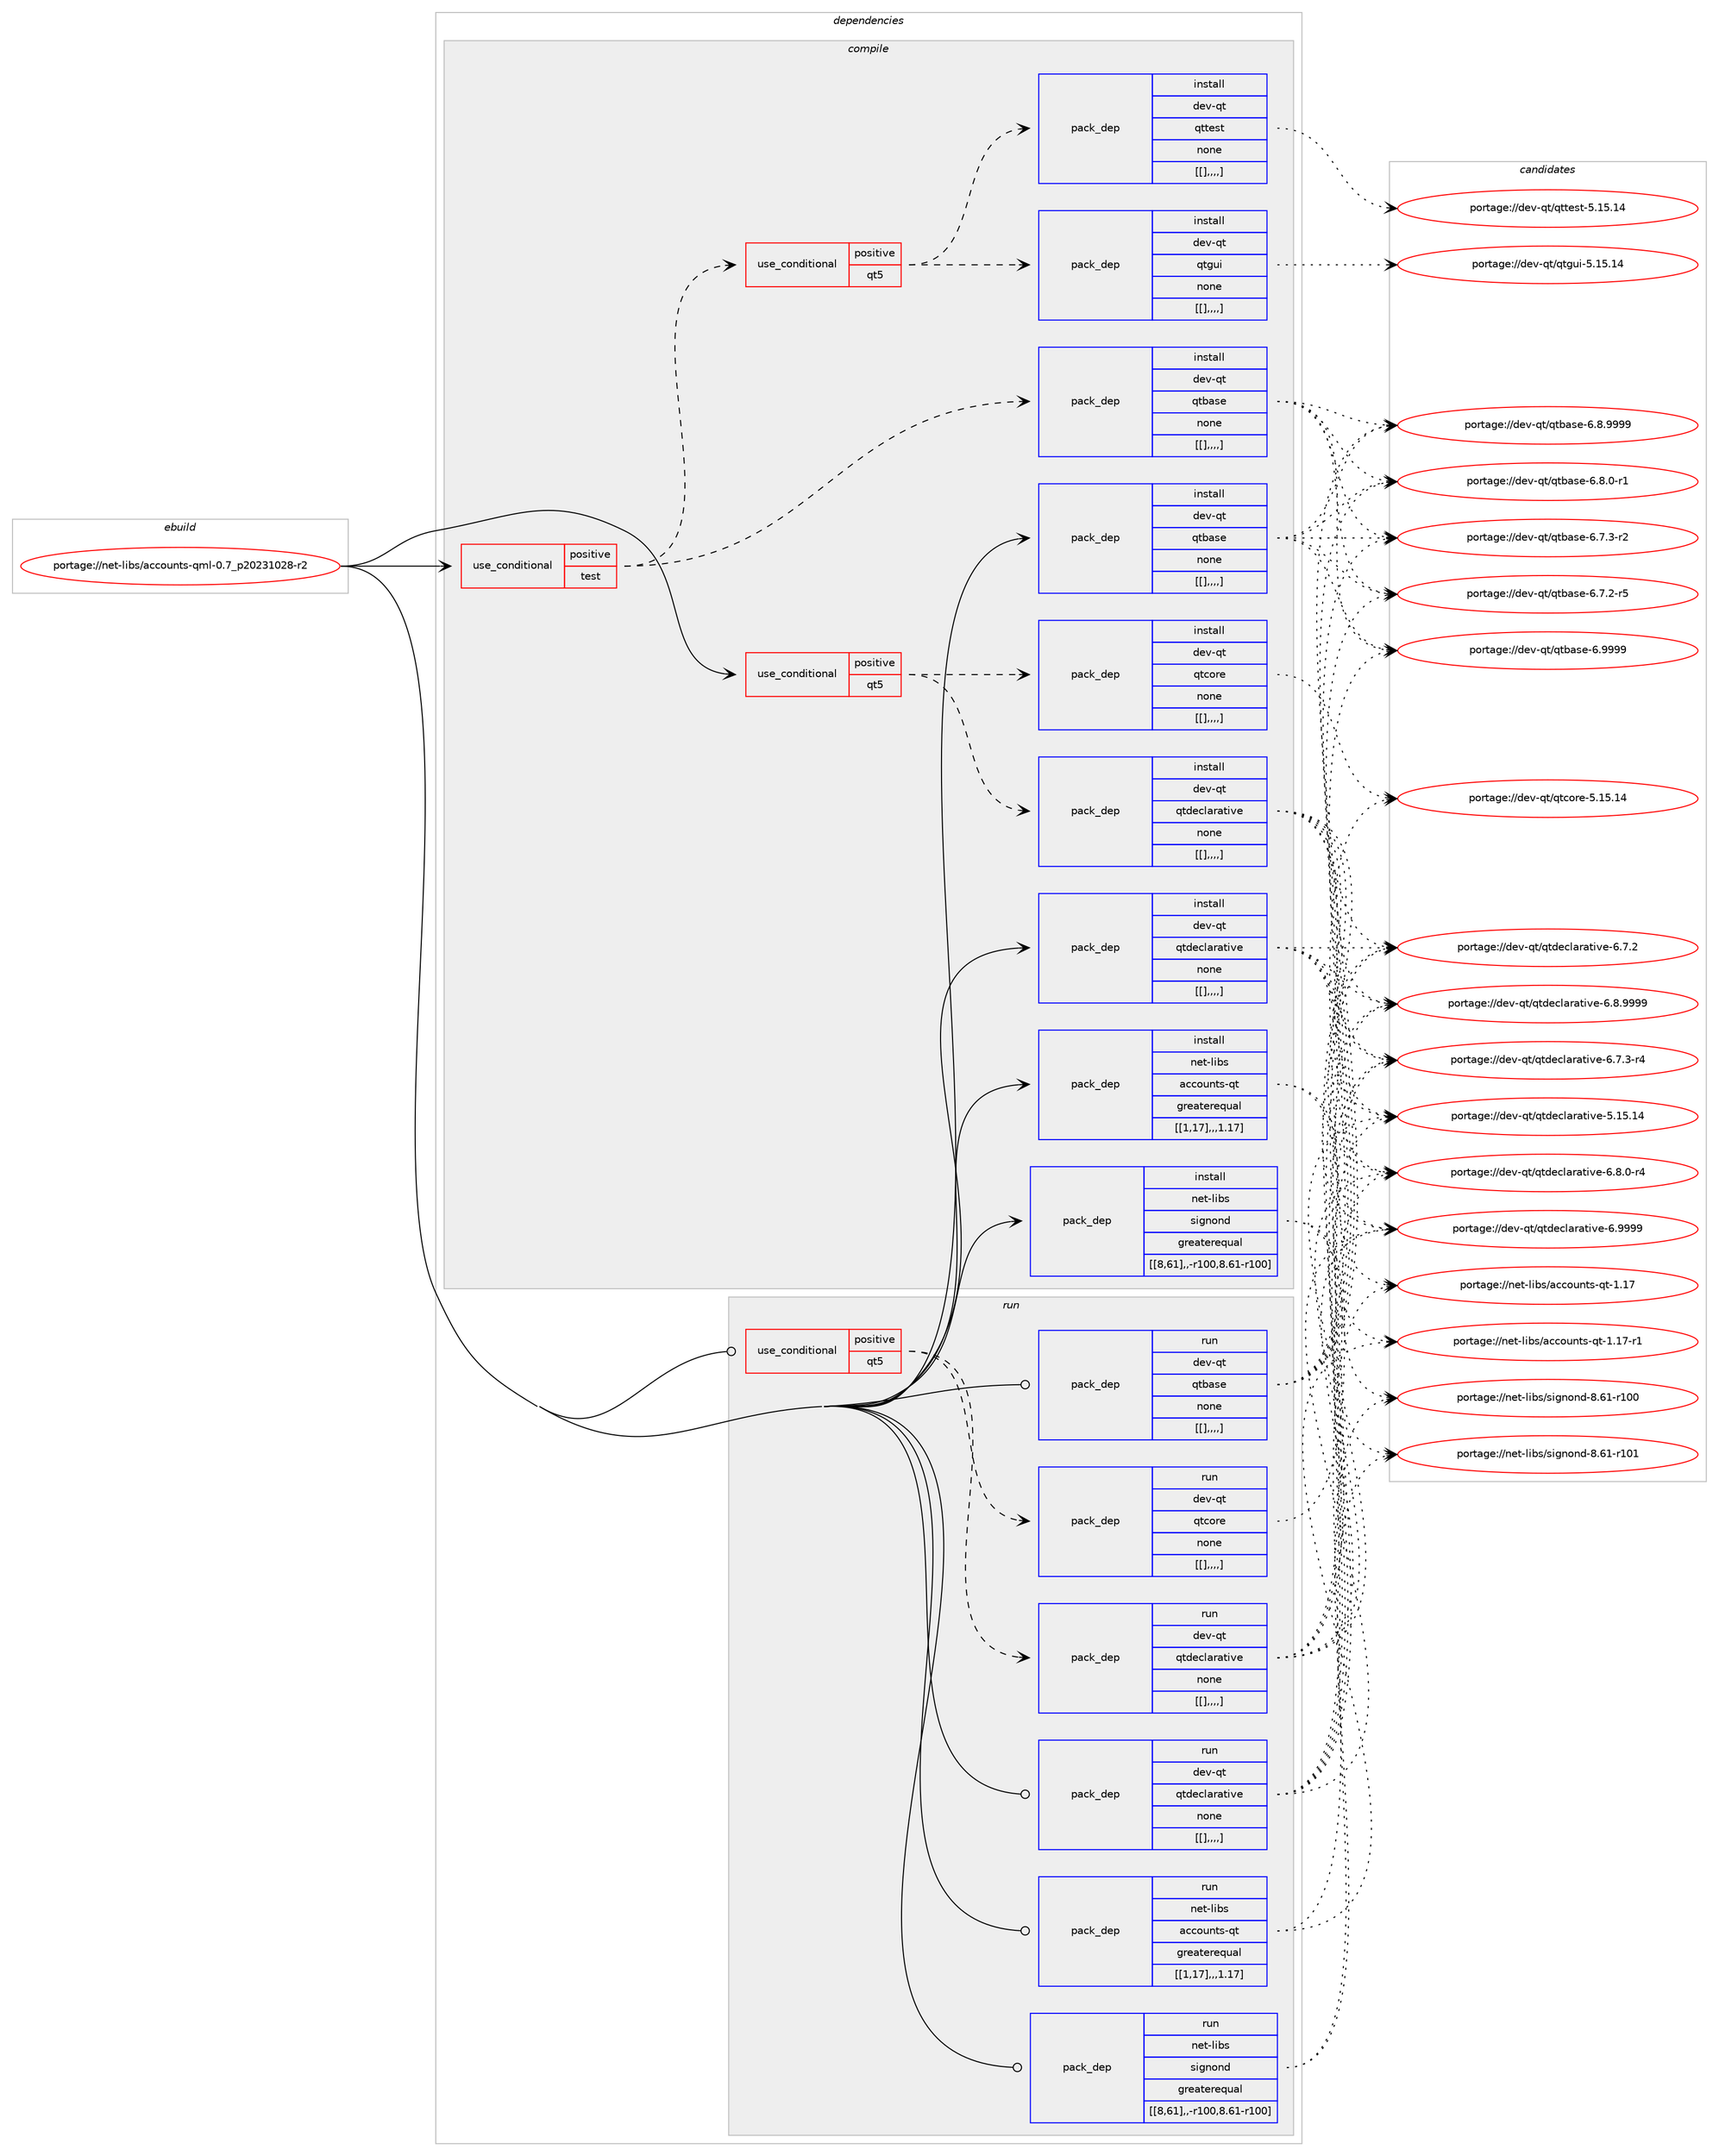 digraph prolog {

# *************
# Graph options
# *************

newrank=true;
concentrate=true;
compound=true;
graph [rankdir=LR,fontname=Helvetica,fontsize=10,ranksep=1.5];#, ranksep=2.5, nodesep=0.2];
edge  [arrowhead=vee];
node  [fontname=Helvetica,fontsize=10];

# **********
# The ebuild
# **********

subgraph cluster_leftcol {
color=gray;
label=<<i>ebuild</i>>;
id [label="portage://net-libs/accounts-qml-0.7_p20231028-r2", color=red, width=4, href="../net-libs/accounts-qml-0.7_p20231028-r2.svg"];
}

# ****************
# The dependencies
# ****************

subgraph cluster_midcol {
color=gray;
label=<<i>dependencies</i>>;
subgraph cluster_compile {
fillcolor="#eeeeee";
style=filled;
label=<<i>compile</i>>;
subgraph cond99486 {
dependency380389 [label=<<TABLE BORDER="0" CELLBORDER="1" CELLSPACING="0" CELLPADDING="4"><TR><TD ROWSPAN="3" CELLPADDING="10">use_conditional</TD></TR><TR><TD>positive</TD></TR><TR><TD>qt5</TD></TR></TABLE>>, shape=none, color=red];
subgraph pack277971 {
dependency380392 [label=<<TABLE BORDER="0" CELLBORDER="1" CELLSPACING="0" CELLPADDING="4" WIDTH="220"><TR><TD ROWSPAN="6" CELLPADDING="30">pack_dep</TD></TR><TR><TD WIDTH="110">install</TD></TR><TR><TD>dev-qt</TD></TR><TR><TD>qtcore</TD></TR><TR><TD>none</TD></TR><TR><TD>[[],,,,]</TD></TR></TABLE>>, shape=none, color=blue];
}
dependency380389:e -> dependency380392:w [weight=20,style="dashed",arrowhead="vee"];
subgraph pack277976 {
dependency380410 [label=<<TABLE BORDER="0" CELLBORDER="1" CELLSPACING="0" CELLPADDING="4" WIDTH="220"><TR><TD ROWSPAN="6" CELLPADDING="30">pack_dep</TD></TR><TR><TD WIDTH="110">install</TD></TR><TR><TD>dev-qt</TD></TR><TR><TD>qtdeclarative</TD></TR><TR><TD>none</TD></TR><TR><TD>[[],,,,]</TD></TR></TABLE>>, shape=none, color=blue];
}
dependency380389:e -> dependency380410:w [weight=20,style="dashed",arrowhead="vee"];
}
id:e -> dependency380389:w [weight=20,style="solid",arrowhead="vee"];
subgraph cond99506 {
dependency380463 [label=<<TABLE BORDER="0" CELLBORDER="1" CELLSPACING="0" CELLPADDING="4"><TR><TD ROWSPAN="3" CELLPADDING="10">use_conditional</TD></TR><TR><TD>positive</TD></TR><TR><TD>test</TD></TR></TABLE>>, shape=none, color=red];
subgraph pack278048 {
dependency380511 [label=<<TABLE BORDER="0" CELLBORDER="1" CELLSPACING="0" CELLPADDING="4" WIDTH="220"><TR><TD ROWSPAN="6" CELLPADDING="30">pack_dep</TD></TR><TR><TD WIDTH="110">install</TD></TR><TR><TD>dev-qt</TD></TR><TR><TD>qtbase</TD></TR><TR><TD>none</TD></TR><TR><TD>[[],,,,]</TD></TR></TABLE>>, shape=none, color=blue];
}
dependency380463:e -> dependency380511:w [weight=20,style="dashed",arrowhead="vee"];
subgraph cond99538 {
dependency380551 [label=<<TABLE BORDER="0" CELLBORDER="1" CELLSPACING="0" CELLPADDING="4"><TR><TD ROWSPAN="3" CELLPADDING="10">use_conditional</TD></TR><TR><TD>positive</TD></TR><TR><TD>qt5</TD></TR></TABLE>>, shape=none, color=red];
subgraph pack278093 {
dependency380600 [label=<<TABLE BORDER="0" CELLBORDER="1" CELLSPACING="0" CELLPADDING="4" WIDTH="220"><TR><TD ROWSPAN="6" CELLPADDING="30">pack_dep</TD></TR><TR><TD WIDTH="110">install</TD></TR><TR><TD>dev-qt</TD></TR><TR><TD>qtgui</TD></TR><TR><TD>none</TD></TR><TR><TD>[[],,,,]</TD></TR></TABLE>>, shape=none, color=blue];
}
dependency380551:e -> dependency380600:w [weight=20,style="dashed",arrowhead="vee"];
subgraph pack278129 {
dependency380672 [label=<<TABLE BORDER="0" CELLBORDER="1" CELLSPACING="0" CELLPADDING="4" WIDTH="220"><TR><TD ROWSPAN="6" CELLPADDING="30">pack_dep</TD></TR><TR><TD WIDTH="110">install</TD></TR><TR><TD>dev-qt</TD></TR><TR><TD>qttest</TD></TR><TR><TD>none</TD></TR><TR><TD>[[],,,,]</TD></TR></TABLE>>, shape=none, color=blue];
}
dependency380551:e -> dependency380672:w [weight=20,style="dashed",arrowhead="vee"];
}
dependency380463:e -> dependency380551:w [weight=20,style="dashed",arrowhead="vee"];
}
id:e -> dependency380463:w [weight=20,style="solid",arrowhead="vee"];
subgraph pack278216 {
dependency380820 [label=<<TABLE BORDER="0" CELLBORDER="1" CELLSPACING="0" CELLPADDING="4" WIDTH="220"><TR><TD ROWSPAN="6" CELLPADDING="30">pack_dep</TD></TR><TR><TD WIDTH="110">install</TD></TR><TR><TD>dev-qt</TD></TR><TR><TD>qtbase</TD></TR><TR><TD>none</TD></TR><TR><TD>[[],,,,]</TD></TR></TABLE>>, shape=none, color=blue];
}
id:e -> dependency380820:w [weight=20,style="solid",arrowhead="vee"];
subgraph pack278256 {
dependency380825 [label=<<TABLE BORDER="0" CELLBORDER="1" CELLSPACING="0" CELLPADDING="4" WIDTH="220"><TR><TD ROWSPAN="6" CELLPADDING="30">pack_dep</TD></TR><TR><TD WIDTH="110">install</TD></TR><TR><TD>dev-qt</TD></TR><TR><TD>qtdeclarative</TD></TR><TR><TD>none</TD></TR><TR><TD>[[],,,,]</TD></TR></TABLE>>, shape=none, color=blue];
}
id:e -> dependency380825:w [weight=20,style="solid",arrowhead="vee"];
subgraph pack278257 {
dependency380848 [label=<<TABLE BORDER="0" CELLBORDER="1" CELLSPACING="0" CELLPADDING="4" WIDTH="220"><TR><TD ROWSPAN="6" CELLPADDING="30">pack_dep</TD></TR><TR><TD WIDTH="110">install</TD></TR><TR><TD>net-libs</TD></TR><TR><TD>accounts-qt</TD></TR><TR><TD>greaterequal</TD></TR><TR><TD>[[1,17],,,1.17]</TD></TR></TABLE>>, shape=none, color=blue];
}
id:e -> dependency380848:w [weight=20,style="solid",arrowhead="vee"];
subgraph pack278272 {
dependency380853 [label=<<TABLE BORDER="0" CELLBORDER="1" CELLSPACING="0" CELLPADDING="4" WIDTH="220"><TR><TD ROWSPAN="6" CELLPADDING="30">pack_dep</TD></TR><TR><TD WIDTH="110">install</TD></TR><TR><TD>net-libs</TD></TR><TR><TD>signond</TD></TR><TR><TD>greaterequal</TD></TR><TR><TD>[[8,61],,-r100,8.61-r100]</TD></TR></TABLE>>, shape=none, color=blue];
}
id:e -> dependency380853:w [weight=20,style="solid",arrowhead="vee"];
}
subgraph cluster_compileandrun {
fillcolor="#eeeeee";
style=filled;
label=<<i>compile and run</i>>;
}
subgraph cluster_run {
fillcolor="#eeeeee";
style=filled;
label=<<i>run</i>>;
subgraph cond99663 {
dependency380901 [label=<<TABLE BORDER="0" CELLBORDER="1" CELLSPACING="0" CELLPADDING="4"><TR><TD ROWSPAN="3" CELLPADDING="10">use_conditional</TD></TR><TR><TD>positive</TD></TR><TR><TD>qt5</TD></TR></TABLE>>, shape=none, color=red];
subgraph pack278300 {
dependency380904 [label=<<TABLE BORDER="0" CELLBORDER="1" CELLSPACING="0" CELLPADDING="4" WIDTH="220"><TR><TD ROWSPAN="6" CELLPADDING="30">pack_dep</TD></TR><TR><TD WIDTH="110">run</TD></TR><TR><TD>dev-qt</TD></TR><TR><TD>qtcore</TD></TR><TR><TD>none</TD></TR><TR><TD>[[],,,,]</TD></TR></TABLE>>, shape=none, color=blue];
}
dependency380901:e -> dependency380904:w [weight=20,style="dashed",arrowhead="vee"];
subgraph pack278304 {
dependency381039 [label=<<TABLE BORDER="0" CELLBORDER="1" CELLSPACING="0" CELLPADDING="4" WIDTH="220"><TR><TD ROWSPAN="6" CELLPADDING="30">pack_dep</TD></TR><TR><TD WIDTH="110">run</TD></TR><TR><TD>dev-qt</TD></TR><TR><TD>qtdeclarative</TD></TR><TR><TD>none</TD></TR><TR><TD>[[],,,,]</TD></TR></TABLE>>, shape=none, color=blue];
}
dependency380901:e -> dependency381039:w [weight=20,style="dashed",arrowhead="vee"];
}
id:e -> dependency380901:w [weight=20,style="solid",arrowhead="odot"];
subgraph pack278396 {
dependency381064 [label=<<TABLE BORDER="0" CELLBORDER="1" CELLSPACING="0" CELLPADDING="4" WIDTH="220"><TR><TD ROWSPAN="6" CELLPADDING="30">pack_dep</TD></TR><TR><TD WIDTH="110">run</TD></TR><TR><TD>dev-qt</TD></TR><TR><TD>qtbase</TD></TR><TR><TD>none</TD></TR><TR><TD>[[],,,,]</TD></TR></TABLE>>, shape=none, color=blue];
}
id:e -> dependency381064:w [weight=20,style="solid",arrowhead="odot"];
subgraph pack278410 {
dependency381084 [label=<<TABLE BORDER="0" CELLBORDER="1" CELLSPACING="0" CELLPADDING="4" WIDTH="220"><TR><TD ROWSPAN="6" CELLPADDING="30">pack_dep</TD></TR><TR><TD WIDTH="110">run</TD></TR><TR><TD>dev-qt</TD></TR><TR><TD>qtdeclarative</TD></TR><TR><TD>none</TD></TR><TR><TD>[[],,,,]</TD></TR></TABLE>>, shape=none, color=blue];
}
id:e -> dependency381084:w [weight=20,style="solid",arrowhead="odot"];
subgraph pack278433 {
dependency381135 [label=<<TABLE BORDER="0" CELLBORDER="1" CELLSPACING="0" CELLPADDING="4" WIDTH="220"><TR><TD ROWSPAN="6" CELLPADDING="30">pack_dep</TD></TR><TR><TD WIDTH="110">run</TD></TR><TR><TD>net-libs</TD></TR><TR><TD>accounts-qt</TD></TR><TR><TD>greaterequal</TD></TR><TR><TD>[[1,17],,,1.17]</TD></TR></TABLE>>, shape=none, color=blue];
}
id:e -> dependency381135:w [weight=20,style="solid",arrowhead="odot"];
subgraph pack278469 {
dependency381173 [label=<<TABLE BORDER="0" CELLBORDER="1" CELLSPACING="0" CELLPADDING="4" WIDTH="220"><TR><TD ROWSPAN="6" CELLPADDING="30">pack_dep</TD></TR><TR><TD WIDTH="110">run</TD></TR><TR><TD>net-libs</TD></TR><TR><TD>signond</TD></TR><TR><TD>greaterequal</TD></TR><TR><TD>[[8,61],,-r100,8.61-r100]</TD></TR></TABLE>>, shape=none, color=blue];
}
id:e -> dependency381173:w [weight=20,style="solid",arrowhead="odot"];
}
}

# **************
# The candidates
# **************

subgraph cluster_choices {
rank=same;
color=gray;
label=<<i>candidates</i>>;

subgraph choice276603 {
color=black;
nodesep=1;
choice1001011184511311647113116991111141014553464953464952 [label="portage://dev-qt/qtcore-5.15.14", color=red, width=4,href="../dev-qt/qtcore-5.15.14.svg"];
dependency380392:e -> choice1001011184511311647113116991111141014553464953464952:w [style=dotted,weight="100"];
}
subgraph choice276608 {
color=black;
nodesep=1;
choice100101118451131164711311610010199108971149711610511810145544657575757 [label="portage://dev-qt/qtdeclarative-6.9999", color=red, width=4,href="../dev-qt/qtdeclarative-6.9999.svg"];
choice1001011184511311647113116100101991089711497116105118101455446564657575757 [label="portage://dev-qt/qtdeclarative-6.8.9999", color=red, width=4,href="../dev-qt/qtdeclarative-6.8.9999.svg"];
choice10010111845113116471131161001019910897114971161051181014554465646484511452 [label="portage://dev-qt/qtdeclarative-6.8.0-r4", color=red, width=4,href="../dev-qt/qtdeclarative-6.8.0-r4.svg"];
choice10010111845113116471131161001019910897114971161051181014554465546514511452 [label="portage://dev-qt/qtdeclarative-6.7.3-r4", color=red, width=4,href="../dev-qt/qtdeclarative-6.7.3-r4.svg"];
choice1001011184511311647113116100101991089711497116105118101455446554650 [label="portage://dev-qt/qtdeclarative-6.7.2", color=red, width=4,href="../dev-qt/qtdeclarative-6.7.2.svg"];
choice10010111845113116471131161001019910897114971161051181014553464953464952 [label="portage://dev-qt/qtdeclarative-5.15.14", color=red, width=4,href="../dev-qt/qtdeclarative-5.15.14.svg"];
dependency380410:e -> choice100101118451131164711311610010199108971149711610511810145544657575757:w [style=dotted,weight="100"];
dependency380410:e -> choice1001011184511311647113116100101991089711497116105118101455446564657575757:w [style=dotted,weight="100"];
dependency380410:e -> choice10010111845113116471131161001019910897114971161051181014554465646484511452:w [style=dotted,weight="100"];
dependency380410:e -> choice10010111845113116471131161001019910897114971161051181014554465546514511452:w [style=dotted,weight="100"];
dependency380410:e -> choice1001011184511311647113116100101991089711497116105118101455446554650:w [style=dotted,weight="100"];
dependency380410:e -> choice10010111845113116471131161001019910897114971161051181014553464953464952:w [style=dotted,weight="100"];
}
subgraph choice276633 {
color=black;
nodesep=1;
choice1001011184511311647113116989711510145544657575757 [label="portage://dev-qt/qtbase-6.9999", color=red, width=4,href="../dev-qt/qtbase-6.9999.svg"];
choice10010111845113116471131169897115101455446564657575757 [label="portage://dev-qt/qtbase-6.8.9999", color=red, width=4,href="../dev-qt/qtbase-6.8.9999.svg"];
choice100101118451131164711311698971151014554465646484511449 [label="portage://dev-qt/qtbase-6.8.0-r1", color=red, width=4,href="../dev-qt/qtbase-6.8.0-r1.svg"];
choice100101118451131164711311698971151014554465546514511450 [label="portage://dev-qt/qtbase-6.7.3-r2", color=red, width=4,href="../dev-qt/qtbase-6.7.3-r2.svg"];
choice100101118451131164711311698971151014554465546504511453 [label="portage://dev-qt/qtbase-6.7.2-r5", color=red, width=4,href="../dev-qt/qtbase-6.7.2-r5.svg"];
dependency380511:e -> choice1001011184511311647113116989711510145544657575757:w [style=dotted,weight="100"];
dependency380511:e -> choice10010111845113116471131169897115101455446564657575757:w [style=dotted,weight="100"];
dependency380511:e -> choice100101118451131164711311698971151014554465646484511449:w [style=dotted,weight="100"];
dependency380511:e -> choice100101118451131164711311698971151014554465546514511450:w [style=dotted,weight="100"];
dependency380511:e -> choice100101118451131164711311698971151014554465546504511453:w [style=dotted,weight="100"];
}
subgraph choice276638 {
color=black;
nodesep=1;
choice10010111845113116471131161031171054553464953464952 [label="portage://dev-qt/qtgui-5.15.14", color=red, width=4,href="../dev-qt/qtgui-5.15.14.svg"];
dependency380600:e -> choice10010111845113116471131161031171054553464953464952:w [style=dotted,weight="100"];
}
subgraph choice276640 {
color=black;
nodesep=1;
choice10010111845113116471131161161011151164553464953464952 [label="portage://dev-qt/qttest-5.15.14", color=red, width=4,href="../dev-qt/qttest-5.15.14.svg"];
dependency380672:e -> choice10010111845113116471131161161011151164553464953464952:w [style=dotted,weight="100"];
}
subgraph choice276671 {
color=black;
nodesep=1;
choice1001011184511311647113116989711510145544657575757 [label="portage://dev-qt/qtbase-6.9999", color=red, width=4,href="../dev-qt/qtbase-6.9999.svg"];
choice10010111845113116471131169897115101455446564657575757 [label="portage://dev-qt/qtbase-6.8.9999", color=red, width=4,href="../dev-qt/qtbase-6.8.9999.svg"];
choice100101118451131164711311698971151014554465646484511449 [label="portage://dev-qt/qtbase-6.8.0-r1", color=red, width=4,href="../dev-qt/qtbase-6.8.0-r1.svg"];
choice100101118451131164711311698971151014554465546514511450 [label="portage://dev-qt/qtbase-6.7.3-r2", color=red, width=4,href="../dev-qt/qtbase-6.7.3-r2.svg"];
choice100101118451131164711311698971151014554465546504511453 [label="portage://dev-qt/qtbase-6.7.2-r5", color=red, width=4,href="../dev-qt/qtbase-6.7.2-r5.svg"];
dependency380820:e -> choice1001011184511311647113116989711510145544657575757:w [style=dotted,weight="100"];
dependency380820:e -> choice10010111845113116471131169897115101455446564657575757:w [style=dotted,weight="100"];
dependency380820:e -> choice100101118451131164711311698971151014554465646484511449:w [style=dotted,weight="100"];
dependency380820:e -> choice100101118451131164711311698971151014554465546514511450:w [style=dotted,weight="100"];
dependency380820:e -> choice100101118451131164711311698971151014554465546504511453:w [style=dotted,weight="100"];
}
subgraph choice276696 {
color=black;
nodesep=1;
choice100101118451131164711311610010199108971149711610511810145544657575757 [label="portage://dev-qt/qtdeclarative-6.9999", color=red, width=4,href="../dev-qt/qtdeclarative-6.9999.svg"];
choice1001011184511311647113116100101991089711497116105118101455446564657575757 [label="portage://dev-qt/qtdeclarative-6.8.9999", color=red, width=4,href="../dev-qt/qtdeclarative-6.8.9999.svg"];
choice10010111845113116471131161001019910897114971161051181014554465646484511452 [label="portage://dev-qt/qtdeclarative-6.8.0-r4", color=red, width=4,href="../dev-qt/qtdeclarative-6.8.0-r4.svg"];
choice10010111845113116471131161001019910897114971161051181014554465546514511452 [label="portage://dev-qt/qtdeclarative-6.7.3-r4", color=red, width=4,href="../dev-qt/qtdeclarative-6.7.3-r4.svg"];
choice1001011184511311647113116100101991089711497116105118101455446554650 [label="portage://dev-qt/qtdeclarative-6.7.2", color=red, width=4,href="../dev-qt/qtdeclarative-6.7.2.svg"];
choice10010111845113116471131161001019910897114971161051181014553464953464952 [label="portage://dev-qt/qtdeclarative-5.15.14", color=red, width=4,href="../dev-qt/qtdeclarative-5.15.14.svg"];
dependency380825:e -> choice100101118451131164711311610010199108971149711610511810145544657575757:w [style=dotted,weight="100"];
dependency380825:e -> choice1001011184511311647113116100101991089711497116105118101455446564657575757:w [style=dotted,weight="100"];
dependency380825:e -> choice10010111845113116471131161001019910897114971161051181014554465646484511452:w [style=dotted,weight="100"];
dependency380825:e -> choice10010111845113116471131161001019910897114971161051181014554465546514511452:w [style=dotted,weight="100"];
dependency380825:e -> choice1001011184511311647113116100101991089711497116105118101455446554650:w [style=dotted,weight="100"];
dependency380825:e -> choice10010111845113116471131161001019910897114971161051181014553464953464952:w [style=dotted,weight="100"];
}
subgraph choice276706 {
color=black;
nodesep=1;
choice1101011164510810598115479799991111171101161154511311645494649554511449 [label="portage://net-libs/accounts-qt-1.17-r1", color=red, width=4,href="../net-libs/accounts-qt-1.17-r1.svg"];
choice110101116451081059811547979999111117110116115451131164549464955 [label="portage://net-libs/accounts-qt-1.17", color=red, width=4,href="../net-libs/accounts-qt-1.17.svg"];
dependency380848:e -> choice1101011164510810598115479799991111171101161154511311645494649554511449:w [style=dotted,weight="100"];
dependency380848:e -> choice110101116451081059811547979999111117110116115451131164549464955:w [style=dotted,weight="100"];
}
subgraph choice276710 {
color=black;
nodesep=1;
choice110101116451081059811547115105103110111110100455646544945114494849 [label="portage://net-libs/signond-8.61-r101", color=red, width=4,href="../net-libs/signond-8.61-r101.svg"];
choice110101116451081059811547115105103110111110100455646544945114494848 [label="portage://net-libs/signond-8.61-r100", color=red, width=4,href="../net-libs/signond-8.61-r100.svg"];
dependency380853:e -> choice110101116451081059811547115105103110111110100455646544945114494849:w [style=dotted,weight="100"];
dependency380853:e -> choice110101116451081059811547115105103110111110100455646544945114494848:w [style=dotted,weight="100"];
}
subgraph choice276715 {
color=black;
nodesep=1;
choice1001011184511311647113116991111141014553464953464952 [label="portage://dev-qt/qtcore-5.15.14", color=red, width=4,href="../dev-qt/qtcore-5.15.14.svg"];
dependency380904:e -> choice1001011184511311647113116991111141014553464953464952:w [style=dotted,weight="100"];
}
subgraph choice276734 {
color=black;
nodesep=1;
choice100101118451131164711311610010199108971149711610511810145544657575757 [label="portage://dev-qt/qtdeclarative-6.9999", color=red, width=4,href="../dev-qt/qtdeclarative-6.9999.svg"];
choice1001011184511311647113116100101991089711497116105118101455446564657575757 [label="portage://dev-qt/qtdeclarative-6.8.9999", color=red, width=4,href="../dev-qt/qtdeclarative-6.8.9999.svg"];
choice10010111845113116471131161001019910897114971161051181014554465646484511452 [label="portage://dev-qt/qtdeclarative-6.8.0-r4", color=red, width=4,href="../dev-qt/qtdeclarative-6.8.0-r4.svg"];
choice10010111845113116471131161001019910897114971161051181014554465546514511452 [label="portage://dev-qt/qtdeclarative-6.7.3-r4", color=red, width=4,href="../dev-qt/qtdeclarative-6.7.3-r4.svg"];
choice1001011184511311647113116100101991089711497116105118101455446554650 [label="portage://dev-qt/qtdeclarative-6.7.2", color=red, width=4,href="../dev-qt/qtdeclarative-6.7.2.svg"];
choice10010111845113116471131161001019910897114971161051181014553464953464952 [label="portage://dev-qt/qtdeclarative-5.15.14", color=red, width=4,href="../dev-qt/qtdeclarative-5.15.14.svg"];
dependency381039:e -> choice100101118451131164711311610010199108971149711610511810145544657575757:w [style=dotted,weight="100"];
dependency381039:e -> choice1001011184511311647113116100101991089711497116105118101455446564657575757:w [style=dotted,weight="100"];
dependency381039:e -> choice10010111845113116471131161001019910897114971161051181014554465646484511452:w [style=dotted,weight="100"];
dependency381039:e -> choice10010111845113116471131161001019910897114971161051181014554465546514511452:w [style=dotted,weight="100"];
dependency381039:e -> choice1001011184511311647113116100101991089711497116105118101455446554650:w [style=dotted,weight="100"];
dependency381039:e -> choice10010111845113116471131161001019910897114971161051181014553464953464952:w [style=dotted,weight="100"];
}
subgraph choice276850 {
color=black;
nodesep=1;
choice1001011184511311647113116989711510145544657575757 [label="portage://dev-qt/qtbase-6.9999", color=red, width=4,href="../dev-qt/qtbase-6.9999.svg"];
choice10010111845113116471131169897115101455446564657575757 [label="portage://dev-qt/qtbase-6.8.9999", color=red, width=4,href="../dev-qt/qtbase-6.8.9999.svg"];
choice100101118451131164711311698971151014554465646484511449 [label="portage://dev-qt/qtbase-6.8.0-r1", color=red, width=4,href="../dev-qt/qtbase-6.8.0-r1.svg"];
choice100101118451131164711311698971151014554465546514511450 [label="portage://dev-qt/qtbase-6.7.3-r2", color=red, width=4,href="../dev-qt/qtbase-6.7.3-r2.svg"];
choice100101118451131164711311698971151014554465546504511453 [label="portage://dev-qt/qtbase-6.7.2-r5", color=red, width=4,href="../dev-qt/qtbase-6.7.2-r5.svg"];
dependency381064:e -> choice1001011184511311647113116989711510145544657575757:w [style=dotted,weight="100"];
dependency381064:e -> choice10010111845113116471131169897115101455446564657575757:w [style=dotted,weight="100"];
dependency381064:e -> choice100101118451131164711311698971151014554465646484511449:w [style=dotted,weight="100"];
dependency381064:e -> choice100101118451131164711311698971151014554465546514511450:w [style=dotted,weight="100"];
dependency381064:e -> choice100101118451131164711311698971151014554465546504511453:w [style=dotted,weight="100"];
}
subgraph choice276919 {
color=black;
nodesep=1;
choice100101118451131164711311610010199108971149711610511810145544657575757 [label="portage://dev-qt/qtdeclarative-6.9999", color=red, width=4,href="../dev-qt/qtdeclarative-6.9999.svg"];
choice1001011184511311647113116100101991089711497116105118101455446564657575757 [label="portage://dev-qt/qtdeclarative-6.8.9999", color=red, width=4,href="../dev-qt/qtdeclarative-6.8.9999.svg"];
choice10010111845113116471131161001019910897114971161051181014554465646484511452 [label="portage://dev-qt/qtdeclarative-6.8.0-r4", color=red, width=4,href="../dev-qt/qtdeclarative-6.8.0-r4.svg"];
choice10010111845113116471131161001019910897114971161051181014554465546514511452 [label="portage://dev-qt/qtdeclarative-6.7.3-r4", color=red, width=4,href="../dev-qt/qtdeclarative-6.7.3-r4.svg"];
choice1001011184511311647113116100101991089711497116105118101455446554650 [label="portage://dev-qt/qtdeclarative-6.7.2", color=red, width=4,href="../dev-qt/qtdeclarative-6.7.2.svg"];
choice10010111845113116471131161001019910897114971161051181014553464953464952 [label="portage://dev-qt/qtdeclarative-5.15.14", color=red, width=4,href="../dev-qt/qtdeclarative-5.15.14.svg"];
dependency381084:e -> choice100101118451131164711311610010199108971149711610511810145544657575757:w [style=dotted,weight="100"];
dependency381084:e -> choice1001011184511311647113116100101991089711497116105118101455446564657575757:w [style=dotted,weight="100"];
dependency381084:e -> choice10010111845113116471131161001019910897114971161051181014554465646484511452:w [style=dotted,weight="100"];
dependency381084:e -> choice10010111845113116471131161001019910897114971161051181014554465546514511452:w [style=dotted,weight="100"];
dependency381084:e -> choice1001011184511311647113116100101991089711497116105118101455446554650:w [style=dotted,weight="100"];
dependency381084:e -> choice10010111845113116471131161001019910897114971161051181014553464953464952:w [style=dotted,weight="100"];
}
subgraph choice276931 {
color=black;
nodesep=1;
choice1101011164510810598115479799991111171101161154511311645494649554511449 [label="portage://net-libs/accounts-qt-1.17-r1", color=red, width=4,href="../net-libs/accounts-qt-1.17-r1.svg"];
choice110101116451081059811547979999111117110116115451131164549464955 [label="portage://net-libs/accounts-qt-1.17", color=red, width=4,href="../net-libs/accounts-qt-1.17.svg"];
dependency381135:e -> choice1101011164510810598115479799991111171101161154511311645494649554511449:w [style=dotted,weight="100"];
dependency381135:e -> choice110101116451081059811547979999111117110116115451131164549464955:w [style=dotted,weight="100"];
}
subgraph choice276954 {
color=black;
nodesep=1;
choice110101116451081059811547115105103110111110100455646544945114494849 [label="portage://net-libs/signond-8.61-r101", color=red, width=4,href="../net-libs/signond-8.61-r101.svg"];
choice110101116451081059811547115105103110111110100455646544945114494848 [label="portage://net-libs/signond-8.61-r100", color=red, width=4,href="../net-libs/signond-8.61-r100.svg"];
dependency381173:e -> choice110101116451081059811547115105103110111110100455646544945114494849:w [style=dotted,weight="100"];
dependency381173:e -> choice110101116451081059811547115105103110111110100455646544945114494848:w [style=dotted,weight="100"];
}
}

}
